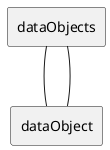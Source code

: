 @startuml
rectangle dataObjects
rectangle dataObject

dataObjects -- dataObject
dataObjects -- dataObject
@enduml
